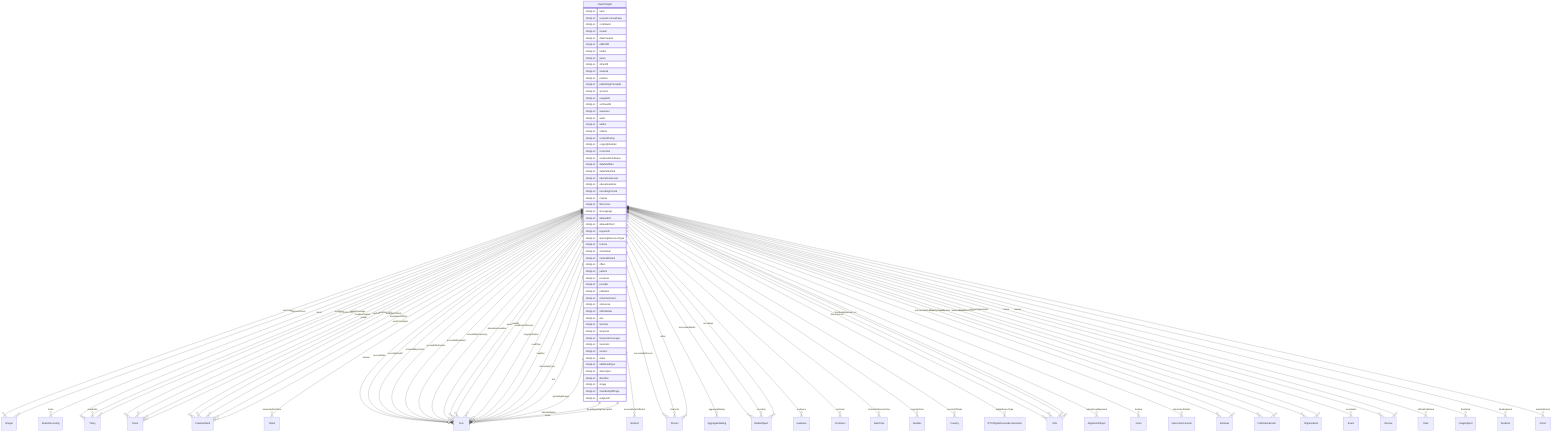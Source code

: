 erDiagram
MusicPlaylist {
    stringList track  
    stringList acquireLicensePage  
    stringList contributor  
    stringList creator  
    stringList dateCreated  
    stringList editEIDR  
    stringList funder  
    stringList genre  
    stringList isPartOf  
    stringList material  
    stringList position  
    stringList publishingPrinciples  
    stringList sponsor  
    stringList usageInfo  
    stringList archivedAt  
    stringList assesses  
    stringList audio  
    stringList author  
    stringList citation  
    stringList contentRating  
    stringList copyrightHolder  
    stringList correction  
    stringList creativeWorkStatus  
    stringList dateModified  
    stringList datePublished  
    stringList educationalLevel  
    stringList educationalUse  
    stringList encodingFormat  
    stringList expires  
    stringList fileFormat  
    stringList inLanguage  
    stringList isBasedOn  
    stringList isBasedOnUrl  
    stringList keywords  
    stringList learningResourceType  
    stringList license  
    stringList maintainer  
    stringList materialExtent  
    stringList offers  
    stringList pattern  
    stringList producer  
    stringList provider  
    stringList publisher  
    stringList schemaVersion  
    stringList sdLicense  
    stringList sdPublisher  
    stringList size  
    stringList teaches  
    stringList temporal  
    stringList temporalCoverage  
    stringList translator  
    stringList version  
    stringList video  
    stringList additionalType  
    stringList description  
    stringList identifier  
    stringList image  
    stringList mainEntityOfPage  
    stringList subjectOf  
}

MusicPlaylist ||--}o Integer : "numTracks"
MusicPlaylist ||--}o MusicRecording : "tracks"
MusicPlaylist ||--}o Thing : "about"
MusicPlaylist ||--}o Place : "contentLocation"
MusicPlaylist ||--}o CreativeWork : "hasPart"
MusicPlaylist ||--}o Claim : "interpretedAsClaim"
MusicPlaylist ||--}o Thing : "mainEntity"
MusicPlaylist ||--}o Place : "spatialCoverage"
MusicPlaylist ||--}o CreativeWork : "workExample"
MusicPlaylist ||--}o Text : "abstract"
MusicPlaylist ||--}o Text : "accessMode"
MusicPlaylist ||--}o ItemList : "accessModeSufficient"
MusicPlaylist ||--}o Text : "accessibilityAPI"
MusicPlaylist ||--}o Text : "accessibilityControl"
MusicPlaylist ||--}o Text : "accessibilityFeature"
MusicPlaylist ||--}o Text : "accessibilityHazard"
MusicPlaylist ||--}o Text : "accessibilitySummary"
MusicPlaylist ||--}o Person : "accountablePerson"
MusicPlaylist ||--}o AggregateRating : "aggregateRating"
MusicPlaylist ||--}o Text : "alternativeHeadline"
MusicPlaylist ||--}o MediaObject : "associatedMedia"
MusicPlaylist ||--}o Audience : "audience"
MusicPlaylist ||--}o Text : "award"
MusicPlaylist ||--}o Text : "awards"
MusicPlaylist ||--}o Person : "character"
MusicPlaylist ||--}o Comment : "comment"
MusicPlaylist ||--}o Integer : "commentCount"
MusicPlaylist ||--}o Text : "conditionsOfAccess"
MusicPlaylist ||--}o DateTime : "contentReferenceTime"
MusicPlaylist ||--}o Text : "copyrightNotice"
MusicPlaylist ||--}o Number : "copyrightYear"
MusicPlaylist ||--}o Country : "countryOfOrigin"
MusicPlaylist ||--}o Text : "creditText"
MusicPlaylist ||--}o IPTCDigitalSourceEnumeration : "digitalSourceType"
MusicPlaylist ||--}o URL : "discussionUrl"
MusicPlaylist ||--}o Person : "editor"
MusicPlaylist ||--}o AlignmentObject : "educationalAlignment"
MusicPlaylist ||--}o MediaObject : "encoding"
MusicPlaylist ||--}o MediaObject : "encodings"
MusicPlaylist ||--}o CreativeWork : "exampleOfWork"
MusicPlaylist ||--}o Grant : "funding"
MusicPlaylist ||--}o Text : "headline"
MusicPlaylist ||--}o InteractionCounter : "interactionStatistic"
MusicPlaylist ||--}o Text : "interactivityType"
MusicPlaylist ||--}o Boolean : "isAccessibleForFree"
MusicPlaylist ||--}o Boolean : "isFamilyFriendly"
MusicPlaylist ||--}o Place : "locationCreated"
MusicPlaylist ||--}o Thing : "mentions"
MusicPlaylist ||--}o PublicationEvent : "publication"
MusicPlaylist ||--}o Organization : "publisherImprint"
MusicPlaylist ||--}o Event : "recordedAt"
MusicPlaylist ||--}o PublicationEvent : "releasedEvent"
MusicPlaylist ||--}o Review : "review"
MusicPlaylist ||--}o Review : "reviews"
MusicPlaylist ||--}o Date : "sdDatePublished"
MusicPlaylist ||--}o Organization : "sourceOrganization"
MusicPlaylist ||--}o Place : "spatial"
MusicPlaylist ||--}o Text : "text"
MusicPlaylist ||--}o ImageObject : "thumbnail"
MusicPlaylist ||--}o URL : "thumbnailUrl"
MusicPlaylist ||--}o Duration : "timeRequired"
MusicPlaylist ||--}o CreativeWork : "translationOfWork"
MusicPlaylist ||--}o Text : "typicalAgeRange"
MusicPlaylist ||--}o CreativeWork : "workTranslation"
MusicPlaylist ||--}o Text : "alternateName"
MusicPlaylist ||--}o Text : "disambiguatingDescription"
MusicPlaylist ||--}o Text : "name"
MusicPlaylist ||--}o URL : "sameAs"
MusicPlaylist ||--}o Action : "potentialAction"
MusicPlaylist ||--}o URL : "url"